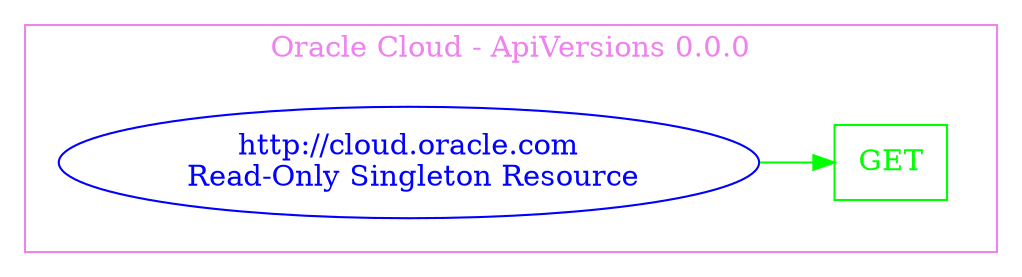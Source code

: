 digraph Cloud_Computing_REST_API {
rankdir="LR";
subgraph cluster_0 {
label="Oracle Cloud - ApiVersions 0.0.0"
color=violet
fontcolor=violet
subgraph cluster_1 {
label=""
color=white
fontcolor=white
node1 [label="http://cloud.oracle.com\n Read-Only Singleton Resource", shape="ellipse", color="blue", fontcolor="blue"]
node1 -> node2 [color="green", fontcolor="green"]
subgraph cluster_2 {
label=""
color=white
fontcolor=white
node2 [label="GET", shape="box", color="green", fontcolor="green"]
}
}
}
}
